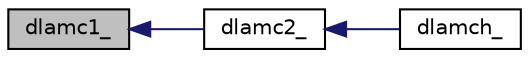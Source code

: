 digraph "dlamc1_"
{
  edge [fontname="Helvetica",fontsize="10",labelfontname="Helvetica",labelfontsize="10"];
  node [fontname="Helvetica",fontsize="10",shape=record];
  rankdir="LR";
  Node1 [label="dlamc1_",height=0.2,width=0.4,color="black", fillcolor="grey75", style="filled", fontcolor="black"];
  Node1 -> Node2 [dir="back",color="midnightblue",fontsize="10",style="solid",fontname="Helvetica"];
  Node2 [label="dlamc2_",height=0.2,width=0.4,color="black", fillcolor="white", style="filled",URL="$d7/d4e/build_2include_2omc_2c_2external__solvers_2clapack_8h.html#a1ba8f01a24f59c96bb2d58849bf91321"];
  Node2 -> Node3 [dir="back",color="midnightblue",fontsize="10",style="solid",fontname="Helvetica"];
  Node3 [label="dlamch_",height=0.2,width=0.4,color="black", fillcolor="white", style="filled",URL="$d7/d4e/build_2include_2omc_2c_2external__solvers_2clapack_8h.html#a97071419f01d55c22ff70994b51cdaef"];
}
